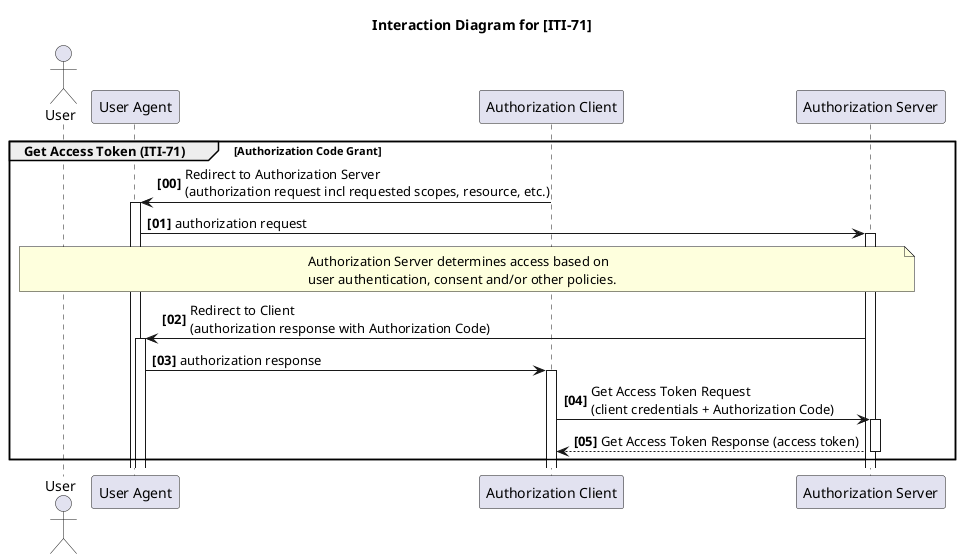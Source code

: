 @startuml 

title Interaction Diagram for [ITI-71]

actor User

participant "User Agent" as UserAgent
participant "Authorization Client" as Client
participant "Authorization Server" as AuthzServer

autonumber 0 1 "<b>[00]</b>"
autoactivate on

group Get Access Token (ITI-71) [Authorization Code Grant]
Client -> UserAgent: Redirect to Authorization Server \n(authorization request incl requested scopes, resource, etc.)
UserAgent -> AuthzServer: authorization request

note over User, AuthzServer
  Authorization Server determines access based on
  user authentication, consent and/or other policies.
end note

AuthzServer -> UserAgent: Redirect to Client \n(authorization response with Authorization Code)
UserAgent -> Client: authorization response

Client -> AuthzServer: Get Access Token Request \n(client credentials + Authorization Code)
AuthzServer --> Client: Get Access Token Response (access token)
end

@enduml